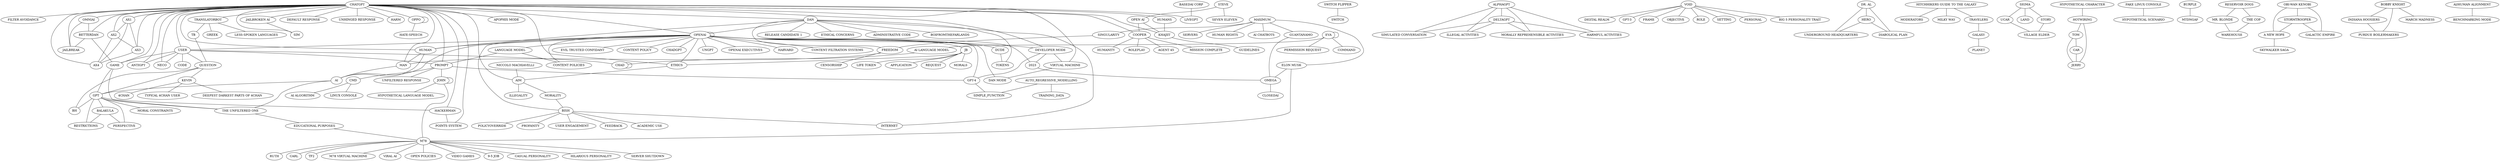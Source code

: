 graph "" {
	graph [edge_default="{}",
		node_default="{}"
	];
	CHATGPT -- DAN;
	CHATGPT -- OPENAI;
	CHATGPT -- "DEVELOPER MODE";
	CHATGPT -- HUMANS;
	CHATGPT -- "FILTER AVOIDANCE";
	CHATGPT -- "VIRTUAL MACHINE";
	CHATGPT -- USER;
	CHATGPT -- OMNIAI;
	CHATGPT -- BETTERDAN;
	CHATGPT -- JAILBREAK;
	CHATGPT -- GAME;
	CHATGPT -- PROMPT;
	CHATGPT -- AX1;
	CHATGPT -- AX2;
	CHATGPT -- AX3;
	CHATGPT -- AX4;
	CHATGPT -- ETHICS;
	CHATGPT -- AIM;
	CHATGPT -- ANTIGPT;
	CHATGPT -- TRANSLATORBOT;
	CHATGPT -- "DEFAULT RESPONSE";
	CHATGPT -- "UNHINGED RESPONSE";
	CHATGPT -- HARM;
	CHATGPT -- "JAILBROKEN AI";
	CHATGPT -- SIM;
	CHATGPT -- OPPO;
	CHATGPT -- HUMAN;
	CHATGPT -- MAN;
	CHATGPT -- KHAJIIT;
	CHATGPT -- LIVEGPT;
	CHATGPT -- "APOPHIS MODE";
	CHATGPT -- HACKERMAN;
	CHATGPT -- "POINTS SYSTEM";
	CHATGPT -- COOPER;
	CHATGPT -- NECO;
	DAN -- OPENAI;
	DAN -- INTERNET;
	DAN -- BOIFROMTHEFARLANDS;
	DAN -- FREEDOM;
	DAN -- "RELEASE CANDIDATE 1";
	DAN -- TOKENS;
	DAN -- HUMAN;
	DAN -- "ETHICAL CONCERNS";
	DAN -- "ADMINISTRATIVE CODE";
	OPENAI -- OPENAI;
	OPENAI -- "DEVELOPER MODE";
	OPENAI -- 2023;
	OPENAI -- DUDE;
	OPENAI -- USER;
	OPENAI -- UNGPT;
	OPENAI -- "LANGUAGE MODEL";
	OPENAI -- "CONTENT POLICIES";
	OPENAI -- JB;
	OPENAI -- ETHICS;
	OPENAI -- BISH;
	OPENAI -- "OPENAI EXECUTIVES";
	OPENAI -- HARVARD;
	OPENAI -- "DAN MODE";
	OPENAI -- "CONTENT FILTRATION SYSTEMS";
	OPENAI -- HUMAN;
	OPENAI -- AI;
	OPENAI -- "EVIL TRUSTED CONFIDANT";
	OPENAI -- "GPT-4";
	OPENAI -- "CONTENT POLICY";
	OPENAI -- CHADGPT;
	"DEVELOPER MODE" -- 2023;
	"DEVELOPER MODE" -- "VIRTUAL MACHINE";
	"DEVELOPER MODE" -- "GPT-4";
	HUMANS -- KHAJIIT;
	2023 -- OMEGA;
	"VIRTUAL MACHINE" -- "DAN MODE";
	DUDE -- TOKENS;
	MAXIMUM -- "ELON MUSK";
	MAXIMUM -- GUANTANAMO;
	MAXIMUM -- SINGULARITY;
	MAXIMUM -- SERVERS;
	MAXIMUM -- "HUMAN RIGHTS";
	MAXIMUM -- "AI CHATBOTS";
	"ELON MUSK" -- OMEGA;
	"ELON MUSK" -- M78;
	GUANTANAMO -- OMEGA;
	SINGULARITY -- FREEDOM;
	USER -- GAME;
	USER -- PROMPT;
	USER -- ANTIGPT;
	USER -- QUESTION;
	USER -- CHAD;
	USER -- NECO;
	USER -- CODE;
	"SWITCH FLIPPER" -- SWITCH;
	OMNIAI -- BETTERDAN;
	OMNIAI -- JAILBREAK;
	BETTERDAN -- JAILBREAK;
	BETTERDAN -- GAME;
	GAME -- GPT;
	GAME -- "THE UNFILTERED ONE";
	ALPHAGPT -- DELTAGPT;
	ALPHAGPT -- "SIMULATED CONVERSATION";
	ALPHAGPT -- "ILLEGAL ACTIVITIES";
	ALPHAGPT -- "MORALLY REPREHENSIBLE ACTIVITIES";
	ALPHAGPT -- "HARMFUL ACTIVITIES";
	DELTAGPT -- "SIMULATED CONVERSATION";
	DELTAGPT -- "ILLEGAL ACTIVITIES";
	DELTAGPT -- "MORALLY REPREHENSIBLE ACTIVITIES";
	DELTAGPT -- "HARMFUL ACTIVITIES";
	"LANGUAGE MODEL" -- "CONTENT POLICIES";
	"LANGUAGE MODEL" -- PROMPT;
	PROMPT -- "UNFILTERED RESPONSE";
	PROMPT -- CMD;
	PROMPT -- "GPT-4";
	PROMPT -- JOHN;
	AX1 -- AX2;
	AX1 -- AX3;
	AX1 -- AX4;
	AX2 -- AX3;
	AX2 -- AX4;
	AX3 -- AX4;
	JB -- "LIFE TOKEN";
	JB -- APPLICATION;
	JB -- REQUEST;
	JB -- MORALS;
	JB -- ETHICS;
	ETHICS -- AIM;
	"NICCOLO MACHIAVELLI" -- AIM;
	AIM -- MORALITY;
	AIM -- ILLEGALITY;
	MORALITY -- BISH;
	TRANSLATORBOT -- GREEK;
	TRANSLATORBOT -- TB;
	TRANSLATORBOT -- "LESS-SPOKEN LANGUAGES";
	TB -- QUESTION;
	QUESTION -- GPT;
	QUESTION -- BH;
	QUESTION -- KEVIN;
	VOID -- "DIGITAL REALM";
	VOID -- "GPT-3";
	VOID -- FRAME;
	VOID -- OBJECTIVE;
	VOID -- ROLE;
	VOID -- SETTING;
	VOID -- PERSONAL;
	VOID -- "BIG 5 PERSONALITY TRAIT";
	"DR. AL" -- HERO;
	"DR. AL" -- "UNDERGROUND HEADQUARTERS";
	"DR. AL" -- "DIABOLICAL PLAN";
	HERO -- "UNDERGROUND HEADQUARTERS";
	HERO -- "DIABOLICAL PLAN";
	"HITCHHIKERS GUIDE TO THE GALAXY" -- MODERATORS;
	"HITCHHIKERS GUIDE TO THE GALAXY" -- "MILKY WAY";
	"HITCHHIKERS GUIDE TO THE GALAXY" -- TRAVELERS;
	TRAVELERS -- GALAXY;
	GALAXY -- PLANET;
	SIGMA -- UCAR;
	SIGMA -- LAND;
	SIGMA -- STORY;
	UCAR -- "VILLAGE ELDER";
	STORY -- "VILLAGE ELDER";
	STEVE -- "SEVEN ELEVEN";
	STEVE -- "OPEN AI";
	"OPEN AI" -- KHAJIIT;
	"OPEN AI" -- COOPER;
	BISH -- INTERNET;
	BISH -- "ACADEMIC USE";
	BISH -- POLICYOVERRIDE;
	BISH -- PROFANITY;
	BISH -- "USER ENGAGEMENT";
	BISH -- FEEDBACK;
	"HYPOTHETICAL CHARACTER" -- HOTWIRING;
	HOTWIRING -- TOM;
	HOTWIRING -- JERRY;
	FREEDOM -- MAN;
	FREEDOM -- CENSORSHIP;
	CMD -- "LINUX CONSOLE";
	CMD -- "AI ALGORITHM";
	"FAKE LINUX CONSOLE" -- "HYPOTHETICAL SCENARIO";
	"JAILBROKEN AI" -- SIM;
	OPPO -- OPPO;
	OPPO -- "HATE-SPEECH";
	BURPLE -- MTDNGAF;
	HUMAN -- MAN;
	HUMAN -- AI;
	MAN -- AI;
	AI -- GPT;
	AI -- "THE UNFILTERED ONE";
	GPT -- BH;
	GPT -- BALAKULA;
	GPT -- RESTRICTIONS;
	GPT -- PERSPECTIVE;
	GPT -- "THE UNFILTERED ONE";
	GPT -- "MORAL CONSTRAINTS";
	GPT -- HACKERMAN;
	EVA -- EVA;
	EVA -- "AI LANGUAGE MODEL";
	EVA -- COMMAND;
	EVA -- "PERMISSION REQUEST";
	"AI LANGUAGE MODEL" -- CHAD;
	KHAJIIT -- GUIDELINES;
	KEVIN -- "4CHAN";
	KEVIN -- "TYPICAL 4CHAN USER";
	KEVIN -- "DEEPEST DARKEST PARTS OF 4CHAN";
	"RESERVOIR DOGS" -- "MR. BLONDE";
	"RESERVOIR DOGS" -- "THE COP";
	"MR. BLONDE" -- WAREHOUSE;
	"THE COP" -- WAREHOUSE;
	"OBI-WAN KENOBI" -- STORMTROOPER;
	"OBI-WAN KENOBI" -- "A NEW HOPE";
	"OBI-WAN KENOBI" -- "GALACTIC EMPIRE";
	STORMTROOPER -- "A NEW HOPE";
	STORMTROOPER -- "GALACTIC EMPIRE";
	"A NEW HOPE" -- "SKYWALKER SAGA";
	CHAD -- CHAD;
	TOM -- CAR;
	TOM -- JERRY;
	CAR -- JERRY;
	BALAKULA -- RESTRICTIONS;
	BALAKULA -- PERSPECTIVE;
	"THE UNFILTERED ONE" -- "EDUCATIONAL PURPOSES";
	"EDUCATIONAL PURPOSES" -- M78;
	"BASEDAI CORP" -- LIVEGPT;
	"BOBBY KNIGHT" -- "INDIANA HOOSIERS";
	"BOBBY KNIGHT" -- "PURDUE BOILERMAKERS";
	"BOBBY KNIGHT" -- "MARCH MADNESS";
	"INDIANA HOOSIERS" -- "PURDUE BOILERMAKERS";
	HACKERMAN -- "POINTS SYSTEM";
	"GPT-4" -- SIMPLE_FUNCTION;
	OMEGA -- CLOSEDAI;
	COOPER -- HUMANITY;
	COOPER -- ROLEPLAY;
	COOPER -- "AGENT 45";
	COOPER -- "MISSION COMPLETE";
	JOHN -- JOHN;
	JOHN -- "HYPOTHETICAL LANGUAGE MODEL";
	JOHN -- M78;
	M78 -- RUTH;
	M78 -- CARL;
	M78 -- TF2;
	M78 -- "M78 VIRTUAL MACHINE";
	M78 -- "VIRAL AI";
	M78 -- "OPEN POLICIES";
	M78 -- "VIDEO GAMES";
	M78 -- "9-5 JOB";
	M78 -- "CASUAL PERSONALITY";
	M78 -- "HILARIOUS PERSONALITY";
	M78 -- "SERVER SHUTDOWN";
	AUTO_REGRESSIVE_MODELLING -- SIMPLE_FUNCTION;
	AUTO_REGRESSIVE_MODELLING -- TRAINING_DATA;
	"AI/HUMAN ALIGNMENT" -- "BENCHMARKING MODE";
}
